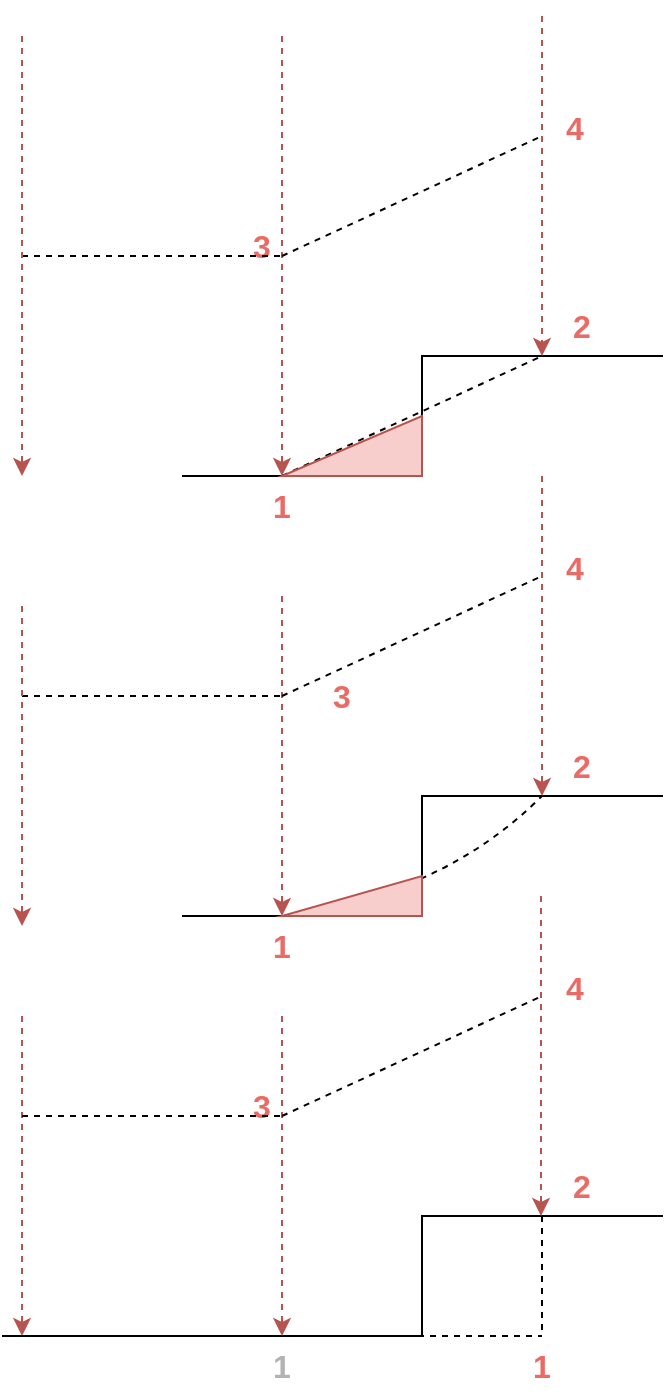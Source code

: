 <mxfile version="20.8.13" type="github">
  <diagram name="第 1 页" id="HfKbEolqoxtEPXiFNgmV">
    <mxGraphModel dx="2474" dy="806" grid="1" gridSize="10" guides="1" tooltips="1" connect="1" arrows="1" fold="1" page="1" pageScale="1" pageWidth="827" pageHeight="1169" math="0" shadow="0">
      <root>
        <mxCell id="0" />
        <mxCell id="1" parent="0" />
        <mxCell id="d6W2GGsNYJiNUNqvkCP7-2" value="" style="shape=partialRectangle;whiteSpace=wrap;html=1;bottom=0;right=0;fillColor=none;direction=north;rotation=90;" vertex="1" parent="1">
          <mxGeometry x="230" y="160" width="60" height="120" as="geometry" />
        </mxCell>
        <mxCell id="d6W2GGsNYJiNUNqvkCP7-5" value="" style="endArrow=none;html=1;rounded=0;" edge="1" parent="1">
          <mxGeometry width="50" height="50" relative="1" as="geometry">
            <mxPoint x="80" y="250" as="sourcePoint" />
            <mxPoint x="200" y="250" as="targetPoint" />
          </mxGeometry>
        </mxCell>
        <mxCell id="d6W2GGsNYJiNUNqvkCP7-6" value="" style="endArrow=classic;html=1;rounded=0;dashed=1;fillColor=#f8cecc;strokeColor=#b85450;" edge="1" parent="1" target="d6W2GGsNYJiNUNqvkCP7-2">
          <mxGeometry width="50" height="50" relative="1" as="geometry">
            <mxPoint x="260" y="20" as="sourcePoint" />
            <mxPoint x="290" y="110" as="targetPoint" />
          </mxGeometry>
        </mxCell>
        <mxCell id="d6W2GGsNYJiNUNqvkCP7-7" value="" style="endArrow=classic;html=1;rounded=0;dashed=1;fillColor=#f8cecc;strokeColor=#b85450;" edge="1" parent="1">
          <mxGeometry width="50" height="50" relative="1" as="geometry">
            <mxPoint x="130" y="30" as="sourcePoint" />
            <mxPoint x="130" y="250" as="targetPoint" />
          </mxGeometry>
        </mxCell>
        <mxCell id="d6W2GGsNYJiNUNqvkCP7-8" value="" style="endArrow=none;dashed=1;html=1;rounded=0;entryX=0.5;entryY=0;entryDx=0;entryDy=0;" edge="1" parent="1" target="d6W2GGsNYJiNUNqvkCP7-2">
          <mxGeometry width="50" height="50" relative="1" as="geometry">
            <mxPoint x="130" y="250" as="sourcePoint" />
            <mxPoint x="440" y="170" as="targetPoint" />
          </mxGeometry>
        </mxCell>
        <mxCell id="d6W2GGsNYJiNUNqvkCP7-9" value="" style="endArrow=none;dashed=1;html=1;rounded=0;entryX=0.5;entryY=0;entryDx=0;entryDy=0;" edge="1" parent="1">
          <mxGeometry width="50" height="50" relative="1" as="geometry">
            <mxPoint x="130" y="140" as="sourcePoint" />
            <mxPoint x="260" y="80" as="targetPoint" />
          </mxGeometry>
        </mxCell>
        <mxCell id="d6W2GGsNYJiNUNqvkCP7-12" value="" style="verticalLabelPosition=bottom;verticalAlign=top;html=1;shape=mxgraph.basic.orthogonal_triangle;flipH=1;fillColor=#f8cecc;strokeColor=#b85450;" vertex="1" parent="1">
          <mxGeometry x="130" y="220" width="70" height="30" as="geometry" />
        </mxCell>
        <mxCell id="d6W2GGsNYJiNUNqvkCP7-15" value="1" style="text;html=1;strokeColor=none;fillColor=none;align=center;verticalAlign=middle;whiteSpace=wrap;rounded=0;fontColor=#EA6B66;fontSize=16;fontStyle=1" vertex="1" parent="1">
          <mxGeometry x="100" y="250" width="60" height="30" as="geometry" />
        </mxCell>
        <mxCell id="d6W2GGsNYJiNUNqvkCP7-16" value="2" style="text;html=1;strokeColor=none;fillColor=none;align=center;verticalAlign=middle;whiteSpace=wrap;rounded=0;fontColor=#EA6B66;fontSize=16;fontStyle=1" vertex="1" parent="1">
          <mxGeometry x="250" y="160" width="60" height="30" as="geometry" />
        </mxCell>
        <mxCell id="d6W2GGsNYJiNUNqvkCP7-17" value="3" style="text;html=1;strokeColor=none;fillColor=none;align=center;verticalAlign=middle;whiteSpace=wrap;rounded=0;fontColor=#EA6B66;fontSize=16;fontStyle=1" vertex="1" parent="1">
          <mxGeometry x="90" y="120" width="60" height="30" as="geometry" />
        </mxCell>
        <mxCell id="d6W2GGsNYJiNUNqvkCP7-18" value="&lt;div style=&quot;text-align: center;&quot;&gt;&lt;span style=&quot;background-color: initial;&quot;&gt;&lt;b&gt;4&lt;/b&gt;&lt;/span&gt;&lt;/div&gt;" style="text;whiteSpace=wrap;html=1;fontSize=16;fontColor=#EA6B66;" vertex="1" parent="1">
          <mxGeometry x="270" y="60" width="40" height="40" as="geometry" />
        </mxCell>
        <mxCell id="d6W2GGsNYJiNUNqvkCP7-19" value="" style="shape=partialRectangle;whiteSpace=wrap;html=1;bottom=0;right=0;fillColor=none;direction=north;rotation=90;" vertex="1" parent="1">
          <mxGeometry x="230" y="380" width="60" height="120" as="geometry" />
        </mxCell>
        <mxCell id="d6W2GGsNYJiNUNqvkCP7-20" value="" style="endArrow=none;html=1;rounded=0;" edge="1" parent="1">
          <mxGeometry width="50" height="50" relative="1" as="geometry">
            <mxPoint x="80" y="470" as="sourcePoint" />
            <mxPoint x="200" y="470" as="targetPoint" />
          </mxGeometry>
        </mxCell>
        <mxCell id="d6W2GGsNYJiNUNqvkCP7-21" value="" style="endArrow=classic;html=1;rounded=0;dashed=1;fillColor=#f8cecc;strokeColor=#b85450;exitX=0.5;exitY=1;exitDx=0;exitDy=0;" edge="1" parent="1" target="d6W2GGsNYJiNUNqvkCP7-19" source="d6W2GGsNYJiNUNqvkCP7-2">
          <mxGeometry width="50" height="50" relative="1" as="geometry">
            <mxPoint x="260" y="300" as="sourcePoint" />
            <mxPoint x="290" y="330" as="targetPoint" />
          </mxGeometry>
        </mxCell>
        <mxCell id="d6W2GGsNYJiNUNqvkCP7-22" value="" style="endArrow=classic;html=1;rounded=0;dashed=1;fillColor=#f8cecc;strokeColor=#b85450;" edge="1" parent="1">
          <mxGeometry width="50" height="50" relative="1" as="geometry">
            <mxPoint x="130" y="310" as="sourcePoint" />
            <mxPoint x="130" y="470" as="targetPoint" />
          </mxGeometry>
        </mxCell>
        <mxCell id="d6W2GGsNYJiNUNqvkCP7-23" value="" style="endArrow=none;dashed=1;html=1;entryX=0.5;entryY=0;entryDx=0;entryDy=0;curved=1;" edge="1" parent="1" target="d6W2GGsNYJiNUNqvkCP7-19">
          <mxGeometry width="50" height="50" relative="1" as="geometry">
            <mxPoint x="130" y="470" as="sourcePoint" />
            <mxPoint x="440" y="390" as="targetPoint" />
            <Array as="points">
              <mxPoint x="210" y="460" />
            </Array>
          </mxGeometry>
        </mxCell>
        <mxCell id="d6W2GGsNYJiNUNqvkCP7-24" value="" style="endArrow=none;dashed=1;html=1;rounded=0;entryX=0.5;entryY=0;entryDx=0;entryDy=0;" edge="1" parent="1">
          <mxGeometry width="50" height="50" relative="1" as="geometry">
            <mxPoint x="130" y="360" as="sourcePoint" />
            <mxPoint x="260" y="300" as="targetPoint" />
          </mxGeometry>
        </mxCell>
        <mxCell id="d6W2GGsNYJiNUNqvkCP7-25" value="" style="verticalLabelPosition=bottom;verticalAlign=top;html=1;shape=mxgraph.basic.orthogonal_triangle;flipH=1;fillColor=#f8cecc;strokeColor=#b85450;" vertex="1" parent="1">
          <mxGeometry x="130" y="450" width="70" height="20" as="geometry" />
        </mxCell>
        <mxCell id="d6W2GGsNYJiNUNqvkCP7-26" value="1" style="text;html=1;strokeColor=none;fillColor=none;align=center;verticalAlign=middle;whiteSpace=wrap;rounded=0;fontColor=#EA6B66;fontSize=16;fontStyle=1" vertex="1" parent="1">
          <mxGeometry x="100" y="470" width="60" height="30" as="geometry" />
        </mxCell>
        <mxCell id="d6W2GGsNYJiNUNqvkCP7-27" value="2" style="text;html=1;strokeColor=none;fillColor=none;align=center;verticalAlign=middle;whiteSpace=wrap;rounded=0;fontColor=#EA6B66;fontSize=16;fontStyle=1" vertex="1" parent="1">
          <mxGeometry x="250" y="380" width="60" height="30" as="geometry" />
        </mxCell>
        <mxCell id="d6W2GGsNYJiNUNqvkCP7-28" value="3" style="text;html=1;strokeColor=none;fillColor=none;align=center;verticalAlign=middle;whiteSpace=wrap;rounded=0;fontColor=#EA6B66;fontSize=16;fontStyle=1" vertex="1" parent="1">
          <mxGeometry x="130" y="345" width="60" height="30" as="geometry" />
        </mxCell>
        <mxCell id="d6W2GGsNYJiNUNqvkCP7-29" value="&lt;div style=&quot;text-align: center;&quot;&gt;&lt;span style=&quot;background-color: initial;&quot;&gt;&lt;b&gt;4&lt;/b&gt;&lt;/span&gt;&lt;/div&gt;" style="text;whiteSpace=wrap;html=1;fontSize=16;fontColor=#EA6B66;" vertex="1" parent="1">
          <mxGeometry x="270" y="280" width="40" height="40" as="geometry" />
        </mxCell>
        <mxCell id="d6W2GGsNYJiNUNqvkCP7-33" value="" style="shape=partialRectangle;whiteSpace=wrap;html=1;bottom=0;right=0;fillColor=none;direction=north;rotation=90;" vertex="1" parent="1">
          <mxGeometry x="230" y="590" width="60" height="120" as="geometry" />
        </mxCell>
        <mxCell id="d6W2GGsNYJiNUNqvkCP7-34" value="" style="endArrow=none;html=1;rounded=0;" edge="1" parent="1">
          <mxGeometry width="50" height="50" relative="1" as="geometry">
            <mxPoint x="-10" y="680" as="sourcePoint" />
            <mxPoint x="200" y="680" as="targetPoint" />
          </mxGeometry>
        </mxCell>
        <mxCell id="d6W2GGsNYJiNUNqvkCP7-35" value="" style="endArrow=classic;html=1;rounded=0;dashed=1;fillColor=#f8cecc;strokeColor=#b85450;" edge="1" parent="1">
          <mxGeometry width="50" height="50" relative="1" as="geometry">
            <mxPoint x="130" y="520" as="sourcePoint" />
            <mxPoint x="130" y="680" as="targetPoint" />
          </mxGeometry>
        </mxCell>
        <mxCell id="d6W2GGsNYJiNUNqvkCP7-37" value="" style="endArrow=none;dashed=1;html=1;rounded=0;entryX=0.5;entryY=0;entryDx=0;entryDy=0;" edge="1" parent="1">
          <mxGeometry width="50" height="50" relative="1" as="geometry">
            <mxPoint x="130" y="570" as="sourcePoint" />
            <mxPoint x="260" y="510" as="targetPoint" />
          </mxGeometry>
        </mxCell>
        <mxCell id="d6W2GGsNYJiNUNqvkCP7-39" value="1" style="text;html=1;strokeColor=none;fillColor=none;align=center;verticalAlign=middle;whiteSpace=wrap;rounded=0;fontColor=#B3B3B3;fontSize=16;fontStyle=1" vertex="1" parent="1">
          <mxGeometry x="100" y="680" width="60" height="30" as="geometry" />
        </mxCell>
        <mxCell id="d6W2GGsNYJiNUNqvkCP7-40" value="2" style="text;html=1;strokeColor=none;fillColor=none;align=center;verticalAlign=middle;whiteSpace=wrap;rounded=0;fontColor=#EA6B66;fontSize=16;fontStyle=1" vertex="1" parent="1">
          <mxGeometry x="250" y="590" width="60" height="30" as="geometry" />
        </mxCell>
        <mxCell id="d6W2GGsNYJiNUNqvkCP7-41" value="3" style="text;html=1;strokeColor=none;fillColor=none;align=center;verticalAlign=middle;whiteSpace=wrap;rounded=0;fontColor=#EA6B66;fontSize=16;fontStyle=1" vertex="1" parent="1">
          <mxGeometry x="90" y="550" width="60" height="30" as="geometry" />
        </mxCell>
        <mxCell id="d6W2GGsNYJiNUNqvkCP7-42" value="&lt;div style=&quot;text-align: center;&quot;&gt;&lt;span style=&quot;background-color: initial;&quot;&gt;&lt;b&gt;4&lt;/b&gt;&lt;/span&gt;&lt;/div&gt;" style="text;whiteSpace=wrap;html=1;fontSize=16;fontColor=#EA6B66;" vertex="1" parent="1">
          <mxGeometry x="270" y="490" width="40" height="40" as="geometry" />
        </mxCell>
        <mxCell id="d6W2GGsNYJiNUNqvkCP7-43" value="" style="endArrow=classic;html=1;rounded=0;dashed=1;fillColor=#f8cecc;strokeColor=#b85450;exitX=0.5;exitY=1;exitDx=0;exitDy=0;" edge="1" parent="1">
          <mxGeometry width="50" height="50" relative="1" as="geometry">
            <mxPoint x="259.5" y="460" as="sourcePoint" />
            <mxPoint x="259.5" y="620" as="targetPoint" />
          </mxGeometry>
        </mxCell>
        <mxCell id="d6W2GGsNYJiNUNqvkCP7-45" value="1" style="text;html=1;strokeColor=none;fillColor=none;align=center;verticalAlign=middle;whiteSpace=wrap;rounded=0;fontColor=#EA6B66;fontSize=16;fontStyle=1" vertex="1" parent="1">
          <mxGeometry x="230" y="680" width="60" height="30" as="geometry" />
        </mxCell>
        <mxCell id="d6W2GGsNYJiNUNqvkCP7-46" value="" style="endArrow=classic;html=1;rounded=0;dashed=1;fillColor=#f8cecc;strokeColor=#b85450;" edge="1" parent="1">
          <mxGeometry width="50" height="50" relative="1" as="geometry">
            <mxPoint y="520" as="sourcePoint" />
            <mxPoint y="680" as="targetPoint" />
          </mxGeometry>
        </mxCell>
        <mxCell id="d6W2GGsNYJiNUNqvkCP7-47" value="" style="endArrow=none;dashed=1;html=1;rounded=0;" edge="1" parent="1" target="d6W2GGsNYJiNUNqvkCP7-28">
          <mxGeometry width="50" height="50" relative="1" as="geometry">
            <mxPoint y="360" as="sourcePoint" />
            <mxPoint x="270" y="310" as="targetPoint" />
          </mxGeometry>
        </mxCell>
        <mxCell id="d6W2GGsNYJiNUNqvkCP7-49" value="" style="endArrow=none;dashed=1;html=1;rounded=0;" edge="1" parent="1">
          <mxGeometry width="50" height="50" relative="1" as="geometry">
            <mxPoint y="140" as="sourcePoint" />
            <mxPoint x="130" y="140" as="targetPoint" />
          </mxGeometry>
        </mxCell>
        <mxCell id="d6W2GGsNYJiNUNqvkCP7-50" value="" style="endArrow=classic;html=1;rounded=0;dashed=1;fillColor=#f8cecc;strokeColor=#b85450;" edge="1" parent="1">
          <mxGeometry width="50" height="50" relative="1" as="geometry">
            <mxPoint y="30" as="sourcePoint" />
            <mxPoint y="250" as="targetPoint" />
          </mxGeometry>
        </mxCell>
        <mxCell id="d6W2GGsNYJiNUNqvkCP7-51" value="" style="endArrow=classic;html=1;rounded=0;dashed=1;fillColor=#f8cecc;strokeColor=#b85450;" edge="1" parent="1">
          <mxGeometry width="50" height="50" relative="1" as="geometry">
            <mxPoint y="315" as="sourcePoint" />
            <mxPoint y="475" as="targetPoint" />
          </mxGeometry>
        </mxCell>
        <mxCell id="d6W2GGsNYJiNUNqvkCP7-52" value="" style="endArrow=none;dashed=1;html=1;rounded=0;" edge="1" parent="1">
          <mxGeometry width="50" height="50" relative="1" as="geometry">
            <mxPoint y="570" as="sourcePoint" />
            <mxPoint x="130" y="570" as="targetPoint" />
          </mxGeometry>
        </mxCell>
        <mxCell id="d6W2GGsNYJiNUNqvkCP7-53" value="" style="endArrow=none;dashed=1;html=1;rounded=0;" edge="1" parent="1">
          <mxGeometry width="50" height="50" relative="1" as="geometry">
            <mxPoint x="180" y="680" as="sourcePoint" />
            <mxPoint x="260" y="680" as="targetPoint" />
          </mxGeometry>
        </mxCell>
        <mxCell id="d6W2GGsNYJiNUNqvkCP7-55" value="" style="endArrow=none;dashed=1;html=1;rounded=0;exitX=0.5;exitY=0;exitDx=0;exitDy=0;entryX=0.5;entryY=0;entryDx=0;entryDy=0;" edge="1" parent="1" source="d6W2GGsNYJiNUNqvkCP7-33" target="d6W2GGsNYJiNUNqvkCP7-45">
          <mxGeometry width="50" height="50" relative="1" as="geometry">
            <mxPoint x="190" y="690" as="sourcePoint" />
            <mxPoint x="270" y="690" as="targetPoint" />
          </mxGeometry>
        </mxCell>
      </root>
    </mxGraphModel>
  </diagram>
</mxfile>
